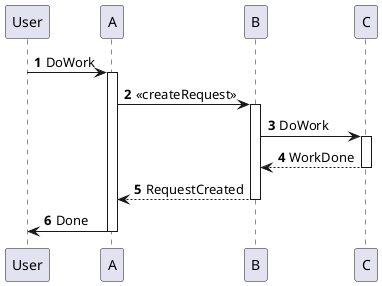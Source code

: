 @startuml
autonumber
participant User

User -> A: DoWork
activate A

A -> B: << createRequest >>
activate B

B -> C: DoWork
activate C
C --> B: WorkDone
deactivate C

B --> A: RequestCreated
deactivate B

A -> User: Done
deactivate A

@enduml